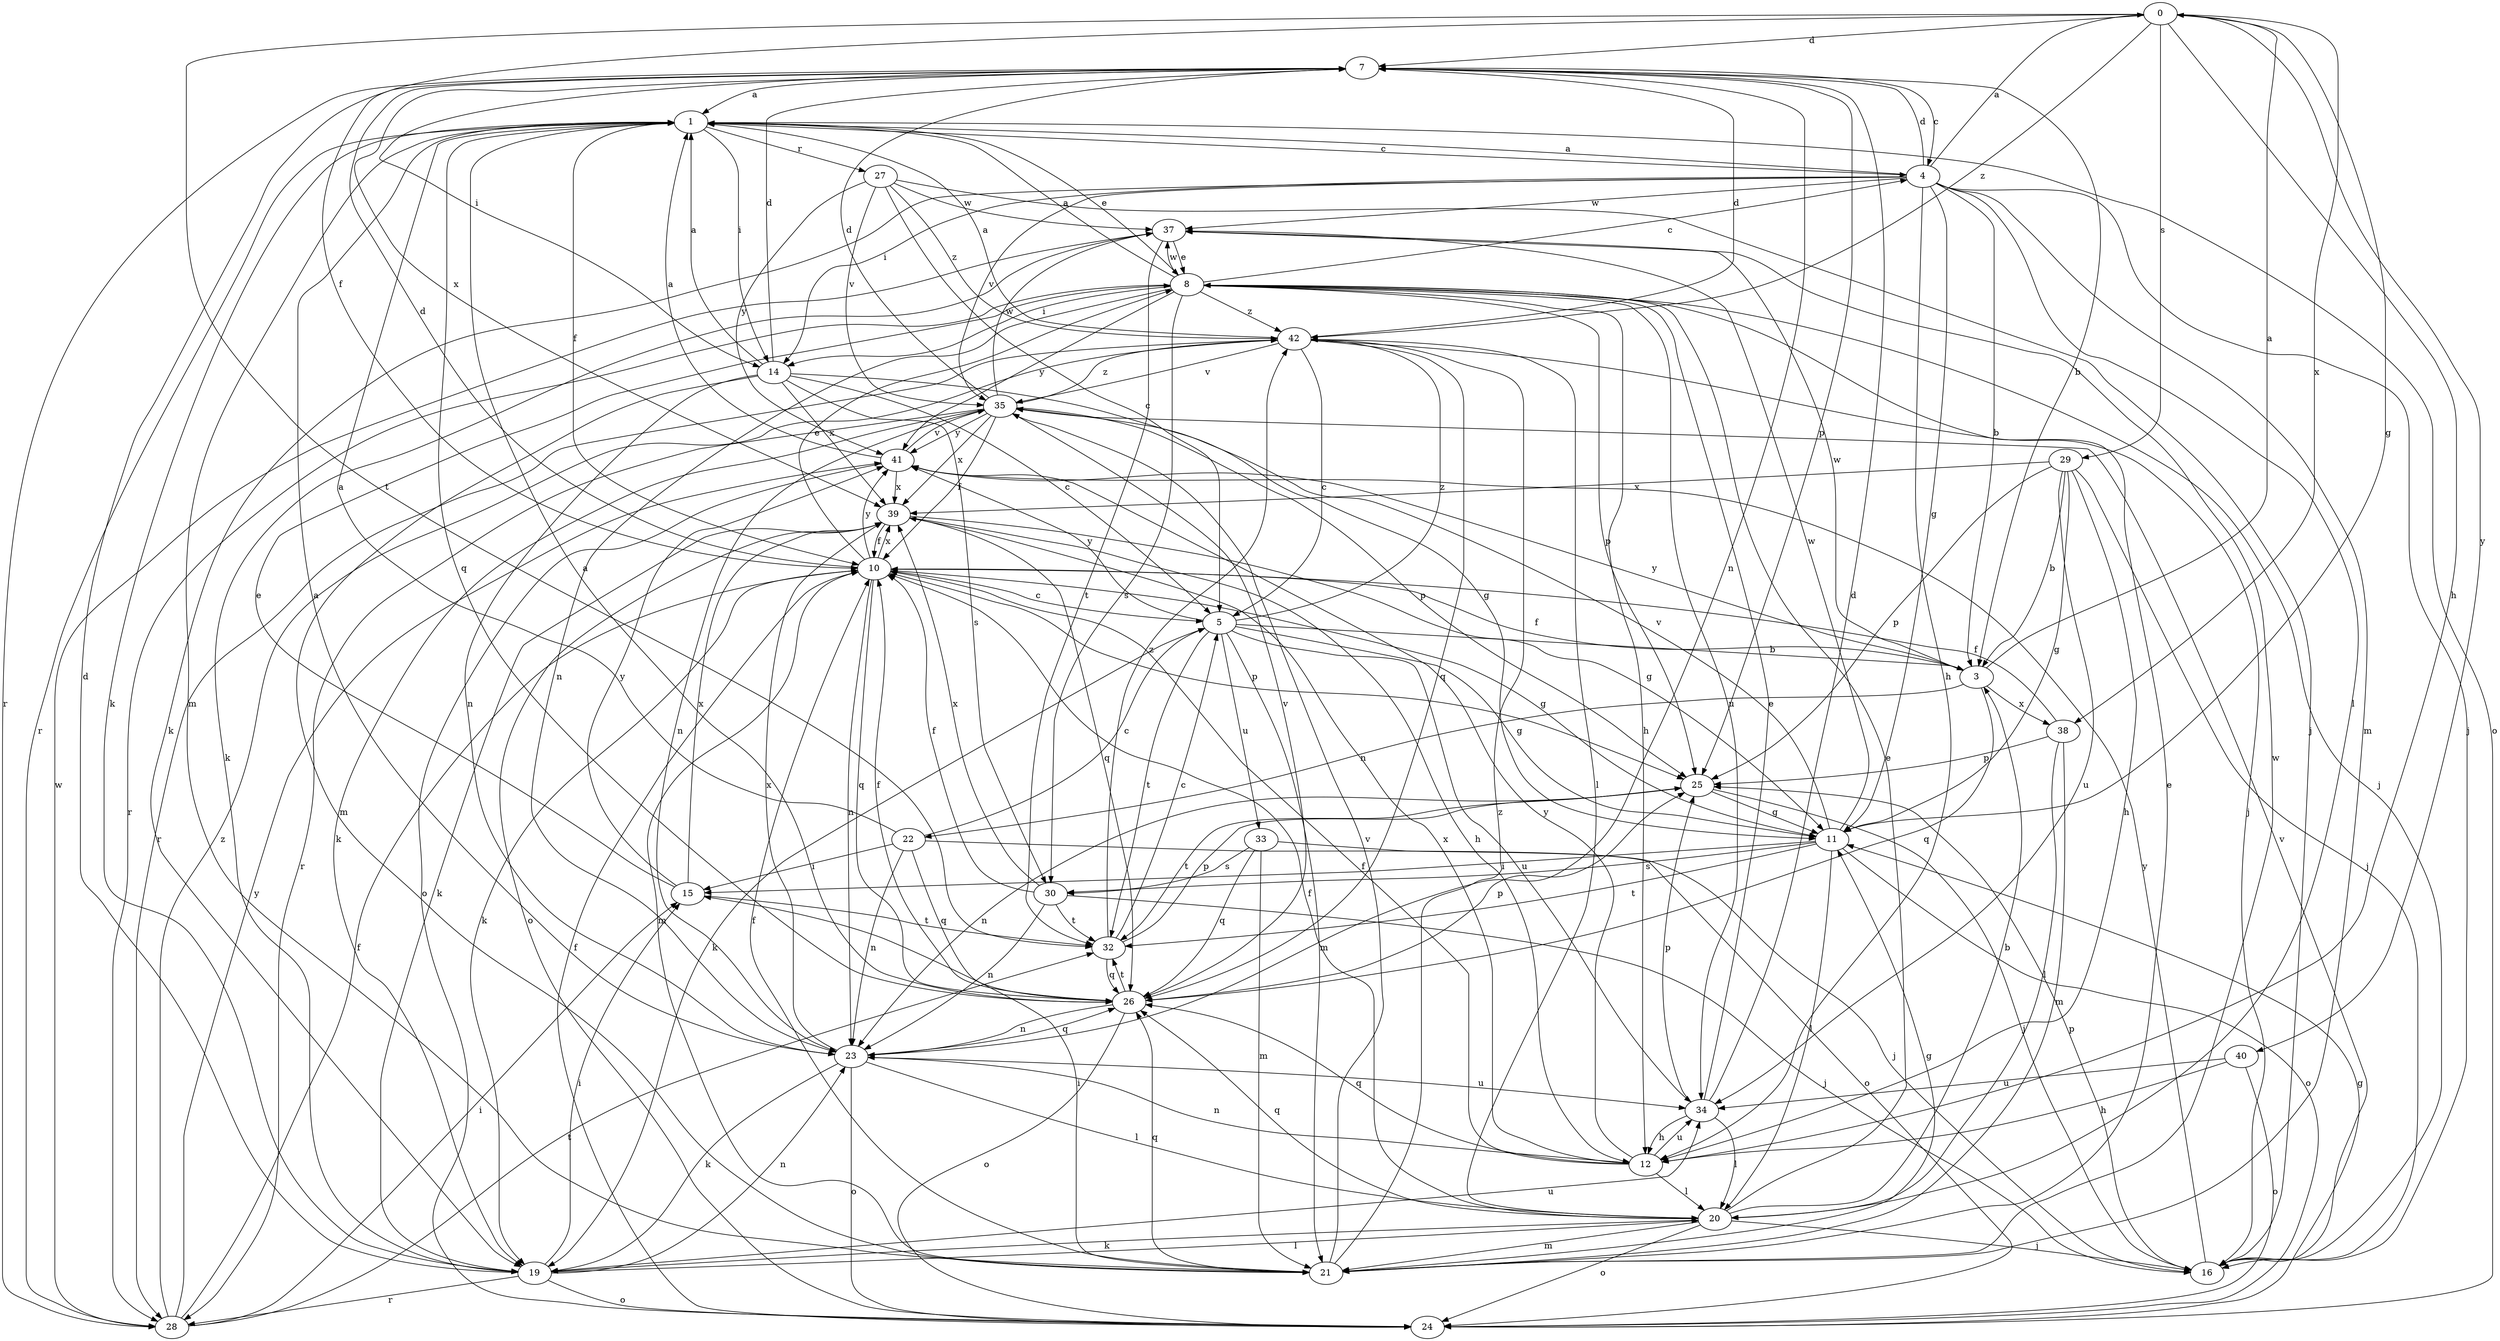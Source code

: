strict digraph  {
0;
1;
3;
4;
5;
7;
8;
10;
11;
12;
14;
15;
16;
19;
20;
21;
22;
23;
24;
25;
26;
27;
28;
29;
30;
32;
33;
34;
35;
37;
38;
39;
40;
41;
42;
0 -> 7  [label=d];
0 -> 10  [label=f];
0 -> 11  [label=g];
0 -> 12  [label=h];
0 -> 29  [label=s];
0 -> 32  [label=t];
0 -> 38  [label=x];
0 -> 40  [label=y];
0 -> 42  [label=z];
1 -> 4  [label=c];
1 -> 8  [label=e];
1 -> 10  [label=f];
1 -> 14  [label=i];
1 -> 19  [label=k];
1 -> 21  [label=m];
1 -> 24  [label=o];
1 -> 26  [label=q];
1 -> 27  [label=r];
1 -> 28  [label=r];
3 -> 0  [label=a];
3 -> 10  [label=f];
3 -> 22  [label=n];
3 -> 26  [label=q];
3 -> 37  [label=w];
3 -> 38  [label=x];
3 -> 41  [label=y];
4 -> 0  [label=a];
4 -> 1  [label=a];
4 -> 3  [label=b];
4 -> 7  [label=d];
4 -> 11  [label=g];
4 -> 12  [label=h];
4 -> 14  [label=i];
4 -> 16  [label=j];
4 -> 19  [label=k];
4 -> 20  [label=l];
4 -> 21  [label=m];
4 -> 35  [label=v];
4 -> 37  [label=w];
5 -> 3  [label=b];
5 -> 11  [label=g];
5 -> 19  [label=k];
5 -> 21  [label=m];
5 -> 32  [label=t];
5 -> 33  [label=u];
5 -> 34  [label=u];
5 -> 41  [label=y];
5 -> 42  [label=z];
7 -> 1  [label=a];
7 -> 3  [label=b];
7 -> 4  [label=c];
7 -> 14  [label=i];
7 -> 23  [label=n];
7 -> 25  [label=p];
7 -> 28  [label=r];
7 -> 39  [label=x];
8 -> 1  [label=a];
8 -> 4  [label=c];
8 -> 12  [label=h];
8 -> 14  [label=i];
8 -> 16  [label=j];
8 -> 23  [label=n];
8 -> 25  [label=p];
8 -> 28  [label=r];
8 -> 30  [label=s];
8 -> 34  [label=u];
8 -> 37  [label=w];
8 -> 41  [label=y];
8 -> 42  [label=z];
10 -> 5  [label=c];
10 -> 7  [label=d];
10 -> 8  [label=e];
10 -> 11  [label=g];
10 -> 19  [label=k];
10 -> 21  [label=m];
10 -> 23  [label=n];
10 -> 25  [label=p];
10 -> 26  [label=q];
10 -> 39  [label=x];
10 -> 41  [label=y];
11 -> 15  [label=i];
11 -> 20  [label=l];
11 -> 24  [label=o];
11 -> 30  [label=s];
11 -> 32  [label=t];
11 -> 35  [label=v];
11 -> 37  [label=w];
12 -> 10  [label=f];
12 -> 20  [label=l];
12 -> 23  [label=n];
12 -> 26  [label=q];
12 -> 34  [label=u];
12 -> 39  [label=x];
12 -> 41  [label=y];
14 -> 1  [label=a];
14 -> 5  [label=c];
14 -> 7  [label=d];
14 -> 11  [label=g];
14 -> 21  [label=m];
14 -> 23  [label=n];
14 -> 30  [label=s];
14 -> 39  [label=x];
15 -> 8  [label=e];
15 -> 32  [label=t];
15 -> 39  [label=x];
15 -> 41  [label=y];
16 -> 25  [label=p];
16 -> 35  [label=v];
16 -> 41  [label=y];
19 -> 7  [label=d];
19 -> 15  [label=i];
19 -> 20  [label=l];
19 -> 23  [label=n];
19 -> 24  [label=o];
19 -> 28  [label=r];
19 -> 34  [label=u];
20 -> 3  [label=b];
20 -> 8  [label=e];
20 -> 10  [label=f];
20 -> 16  [label=j];
20 -> 19  [label=k];
20 -> 21  [label=m];
20 -> 24  [label=o];
20 -> 26  [label=q];
21 -> 8  [label=e];
21 -> 10  [label=f];
21 -> 11  [label=g];
21 -> 15  [label=i];
21 -> 26  [label=q];
21 -> 35  [label=v];
21 -> 37  [label=w];
21 -> 42  [label=z];
22 -> 1  [label=a];
22 -> 5  [label=c];
22 -> 15  [label=i];
22 -> 16  [label=j];
22 -> 23  [label=n];
22 -> 26  [label=q];
23 -> 1  [label=a];
23 -> 19  [label=k];
23 -> 20  [label=l];
23 -> 24  [label=o];
23 -> 26  [label=q];
23 -> 34  [label=u];
23 -> 39  [label=x];
24 -> 10  [label=f];
24 -> 11  [label=g];
25 -> 11  [label=g];
25 -> 16  [label=j];
25 -> 23  [label=n];
25 -> 32  [label=t];
26 -> 1  [label=a];
26 -> 10  [label=f];
26 -> 23  [label=n];
26 -> 24  [label=o];
26 -> 25  [label=p];
26 -> 32  [label=t];
26 -> 35  [label=v];
27 -> 5  [label=c];
27 -> 16  [label=j];
27 -> 35  [label=v];
27 -> 37  [label=w];
27 -> 41  [label=y];
27 -> 42  [label=z];
28 -> 10  [label=f];
28 -> 15  [label=i];
28 -> 32  [label=t];
28 -> 37  [label=w];
28 -> 41  [label=y];
28 -> 42  [label=z];
29 -> 3  [label=b];
29 -> 11  [label=g];
29 -> 12  [label=h];
29 -> 16  [label=j];
29 -> 25  [label=p];
29 -> 34  [label=u];
29 -> 39  [label=x];
30 -> 10  [label=f];
30 -> 16  [label=j];
30 -> 23  [label=n];
30 -> 32  [label=t];
30 -> 39  [label=x];
32 -> 5  [label=c];
32 -> 25  [label=p];
32 -> 26  [label=q];
32 -> 42  [label=z];
33 -> 21  [label=m];
33 -> 24  [label=o];
33 -> 26  [label=q];
33 -> 30  [label=s];
34 -> 7  [label=d];
34 -> 8  [label=e];
34 -> 12  [label=h];
34 -> 20  [label=l];
34 -> 25  [label=p];
35 -> 7  [label=d];
35 -> 10  [label=f];
35 -> 19  [label=k];
35 -> 23  [label=n];
35 -> 25  [label=p];
35 -> 28  [label=r];
35 -> 37  [label=w];
35 -> 39  [label=x];
35 -> 41  [label=y];
35 -> 42  [label=z];
37 -> 8  [label=e];
37 -> 19  [label=k];
37 -> 32  [label=t];
38 -> 10  [label=f];
38 -> 20  [label=l];
38 -> 21  [label=m];
38 -> 25  [label=p];
39 -> 10  [label=f];
39 -> 11  [label=g];
39 -> 12  [label=h];
39 -> 19  [label=k];
39 -> 24  [label=o];
39 -> 26  [label=q];
40 -> 12  [label=h];
40 -> 24  [label=o];
40 -> 34  [label=u];
41 -> 1  [label=a];
41 -> 24  [label=o];
41 -> 35  [label=v];
41 -> 39  [label=x];
42 -> 1  [label=a];
42 -> 5  [label=c];
42 -> 7  [label=d];
42 -> 16  [label=j];
42 -> 20  [label=l];
42 -> 26  [label=q];
42 -> 28  [label=r];
42 -> 35  [label=v];
}
